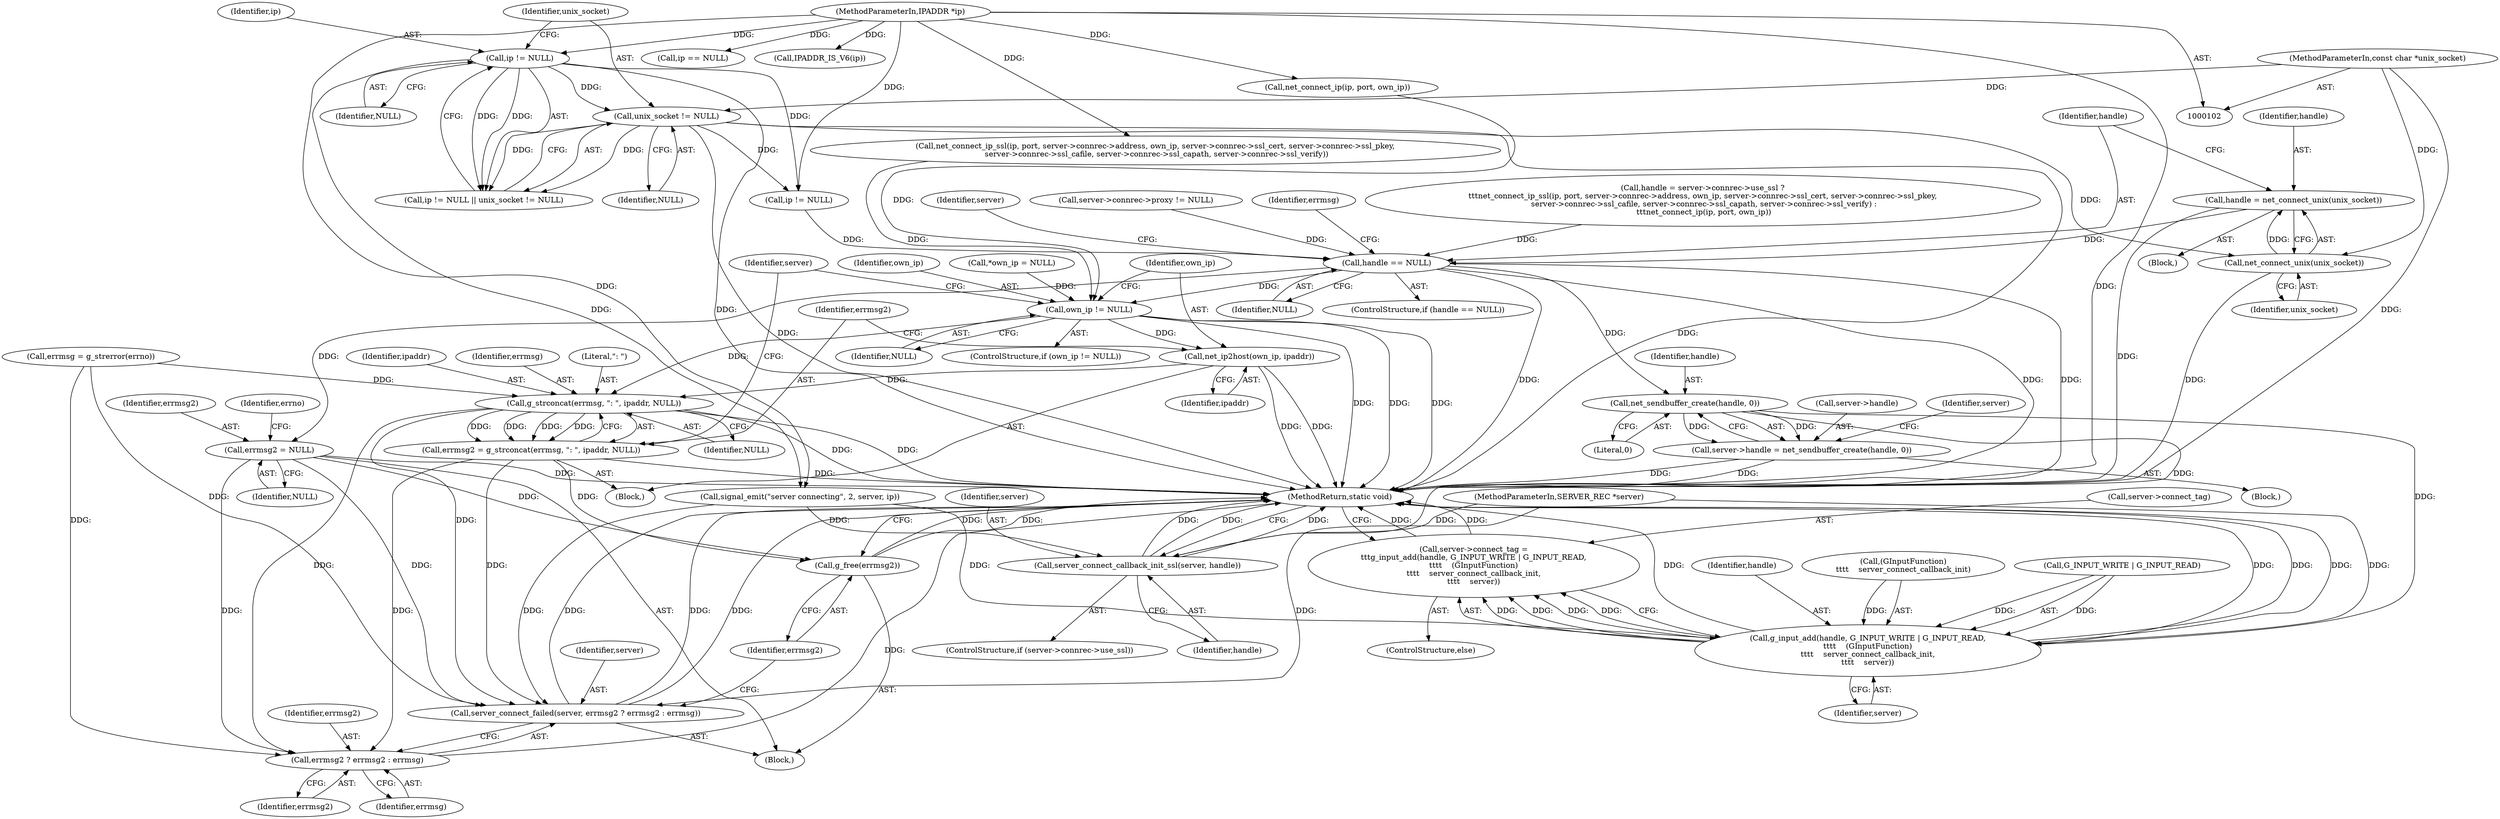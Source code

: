 digraph "0_irssi-proxy_85bbc05b21678e80423815d2ef1dfe26208491ab_3@API" {
"1000229" [label="(Call,handle = net_connect_unix(unix_socket))"];
"1000231" [label="(Call,net_connect_unix(unix_socket))"];
"1000121" [label="(Call,unix_socket != NULL)"];
"1000105" [label="(MethodParameterIn,const char *unix_socket)"];
"1000118" [label="(Call,ip != NULL)"];
"1000104" [label="(MethodParameterIn,IPADDR *ip)"];
"1000234" [label="(Call,handle == NULL)"];
"1000242" [label="(Call,errmsg2 = NULL)"];
"1000290" [label="(Call,server_connect_failed(server, errmsg2 ? errmsg2 : errmsg))"];
"1000292" [label="(Call,errmsg2 ? errmsg2 : errmsg)"];
"1000296" [label="(Call,g_free(errmsg2))"];
"1000251" [label="(Call,own_ip != NULL)"];
"1000255" [label="(Call,net_ip2host(own_ip, ipaddr))"];
"1000260" [label="(Call,g_strconcat(errmsg, \": \", ipaddr, NULL))"];
"1000258" [label="(Call,errmsg2 = g_strconcat(errmsg, \": \", ipaddr, NULL))"];
"1000304" [label="(Call,net_sendbuffer_create(handle, 0))"];
"1000300" [label="(Call,server->handle = net_sendbuffer_create(handle, 0))"];
"1000313" [label="(Call,server_connect_callback_init_ssl(server, handle))"];
"1000321" [label="(Call,g_input_add(handle, G_INPUT_WRITE | G_INPUT_READ,\n\t\t\t\t    (GInputFunction)\n\t\t\t\t    server_connect_callback_init,\n\t\t\t\t    server))"];
"1000317" [label="(Call,server->connect_tag =\n\t\t\tg_input_add(handle, G_INPUT_WRITE | G_INPUT_READ,\n\t\t\t\t    (GInputFunction)\n\t\t\t\t    server_connect_callback_init,\n\t\t\t\t    server))"];
"1000104" [label="(MethodParameterIn,IPADDR *ip)"];
"1000251" [label="(Call,own_ip != NULL)"];
"1000258" [label="(Call,errmsg2 = g_strconcat(errmsg, \": \", ipaddr, NULL))"];
"1000262" [label="(Literal,\": \")"];
"1000317" [label="(Call,server->connect_tag =\n\t\t\tg_input_add(handle, G_INPUT_WRITE | G_INPUT_READ,\n\t\t\t\t    (GInputFunction)\n\t\t\t\t    server_connect_callback_init,\n\t\t\t\t    server))"];
"1000306" [label="(Literal,0)"];
"1000330" [label="(MethodReturn,static void)"];
"1000291" [label="(Identifier,server)"];
"1000236" [label="(Identifier,NULL)"];
"1000117" [label="(Call,ip != NULL || unix_socket != NULL)"];
"1000233" [label="(ControlStructure,if (handle == NULL))"];
"1000267" [label="(Identifier,server)"];
"1000109" [label="(Call,*own_ip = NULL)"];
"1000238" [label="(Call,errmsg = g_strerror(errno))"];
"1000181" [label="(Call,handle = server->connrec->use_ssl ?\n\t\t\tnet_connect_ip_ssl(ip, port, server->connrec->address, own_ip, server->connrec->ssl_cert, server->connrec->ssl_pkey,\n server->connrec->ssl_cafile, server->connrec->ssl_capath, server->connrec->ssl_verify) :\n \t\t\tnet_connect_ip(ip, port, own_ip))"];
"1000321" [label="(Call,g_input_add(handle, G_INPUT_WRITE | G_INPUT_READ,\n\t\t\t\t    (GInputFunction)\n\t\t\t\t    server_connect_callback_init,\n\t\t\t\t    server))"];
"1000228" [label="(Block,)"];
"1000237" [label="(Block,)"];
"1000255" [label="(Call,net_ip2host(own_ip, ipaddr))"];
"1000231" [label="(Call,net_connect_unix(unix_socket))"];
"1000223" [label="(Call,net_connect_ip(ip, port, own_ip))"];
"1000189" [label="(Call,net_connect_ip_ssl(ip, port, server->connrec->address, own_ip, server->connrec->ssl_cert, server->connrec->ssl_pkey,\n server->connrec->ssl_cafile, server->connrec->ssl_capath, server->connrec->ssl_verify))"];
"1000260" [label="(Call,g_strconcat(errmsg, \": \", ipaddr, NULL))"];
"1000315" [label="(Identifier,handle)"];
"1000103" [label="(MethodParameterIn,SERVER_REC *server)"];
"1000290" [label="(Call,server_connect_failed(server, errmsg2 ? errmsg2 : errmsg))"];
"1000302" [label="(Identifier,server)"];
"1000305" [label="(Identifier,handle)"];
"1000119" [label="(Identifier,ip)"];
"1000243" [label="(Identifier,errmsg2)"];
"1000121" [label="(Call,unix_socket != NULL)"];
"1000322" [label="(Identifier,handle)"];
"1000323" [label="(Call,G_INPUT_WRITE | G_INPUT_READ)"];
"1000318" [label="(Call,server->connect_tag)"];
"1000144" [label="(Call,ip == NULL)"];
"1000230" [label="(Identifier,handle)"];
"1000122" [label="(Identifier,unix_socket)"];
"1000296" [label="(Call,g_free(errmsg2))"];
"1000326" [label="(Call,(GInputFunction)\n\t\t\t\t    server_connect_callback_init)"];
"1000304" [label="(Call,net_sendbuffer_create(handle, 0))"];
"1000256" [label="(Identifier,own_ip)"];
"1000124" [label="(Call,signal_emit(\"server connecting\", 2, server, ip))"];
"1000118" [label="(Call,ip != NULL)"];
"1000263" [label="(Identifier,ipaddr)"];
"1000149" [label="(Call,IPADDR_IS_V6(ip))"];
"1000242" [label="(Call,errmsg2 = NULL)"];
"1000257" [label="(Identifier,ipaddr)"];
"1000313" [label="(Call,server_connect_callback_init_ssl(server, handle))"];
"1000294" [label="(Identifier,errmsg2)"];
"1000164" [label="(Call,server->connrec->proxy != NULL)"];
"1000307" [label="(ControlStructure,if (server->connrec->use_ssl))"];
"1000316" [label="(ControlStructure,else)"];
"1000235" [label="(Identifier,handle)"];
"1000297" [label="(Identifier,errmsg2)"];
"1000250" [label="(ControlStructure,if (own_ip != NULL))"];
"1000299" [label="(Block,)"];
"1000259" [label="(Identifier,errmsg2)"];
"1000329" [label="(Identifier,server)"];
"1000247" [label="(Identifier,errno)"];
"1000254" [label="(Block,)"];
"1000293" [label="(Identifier,errmsg2)"];
"1000253" [label="(Identifier,NULL)"];
"1000300" [label="(Call,server->handle = net_sendbuffer_create(handle, 0))"];
"1000261" [label="(Identifier,errmsg)"];
"1000234" [label="(Call,handle == NULL)"];
"1000292" [label="(Call,errmsg2 ? errmsg2 : errmsg)"];
"1000301" [label="(Call,server->handle)"];
"1000229" [label="(Call,handle = net_connect_unix(unix_socket))"];
"1000239" [label="(Identifier,errmsg)"];
"1000310" [label="(Identifier,server)"];
"1000120" [label="(Identifier,NULL)"];
"1000264" [label="(Identifier,NULL)"];
"1000314" [label="(Identifier,server)"];
"1000295" [label="(Identifier,errmsg)"];
"1000123" [label="(Identifier,NULL)"];
"1000232" [label="(Identifier,unix_socket)"];
"1000137" [label="(Call,ip != NULL)"];
"1000105" [label="(MethodParameterIn,const char *unix_socket)"];
"1000244" [label="(Identifier,NULL)"];
"1000252" [label="(Identifier,own_ip)"];
"1000229" -> "1000228"  [label="AST: "];
"1000229" -> "1000231"  [label="CFG: "];
"1000230" -> "1000229"  [label="AST: "];
"1000231" -> "1000229"  [label="AST: "];
"1000235" -> "1000229"  [label="CFG: "];
"1000229" -> "1000330"  [label="DDG: "];
"1000231" -> "1000229"  [label="DDG: "];
"1000229" -> "1000234"  [label="DDG: "];
"1000231" -> "1000232"  [label="CFG: "];
"1000232" -> "1000231"  [label="AST: "];
"1000231" -> "1000330"  [label="DDG: "];
"1000121" -> "1000231"  [label="DDG: "];
"1000105" -> "1000231"  [label="DDG: "];
"1000121" -> "1000117"  [label="AST: "];
"1000121" -> "1000123"  [label="CFG: "];
"1000122" -> "1000121"  [label="AST: "];
"1000123" -> "1000121"  [label="AST: "];
"1000117" -> "1000121"  [label="CFG: "];
"1000121" -> "1000330"  [label="DDG: "];
"1000121" -> "1000330"  [label="DDG: "];
"1000121" -> "1000117"  [label="DDG: "];
"1000121" -> "1000117"  [label="DDG: "];
"1000105" -> "1000121"  [label="DDG: "];
"1000118" -> "1000121"  [label="DDG: "];
"1000121" -> "1000137"  [label="DDG: "];
"1000105" -> "1000102"  [label="AST: "];
"1000105" -> "1000330"  [label="DDG: "];
"1000118" -> "1000117"  [label="AST: "];
"1000118" -> "1000120"  [label="CFG: "];
"1000119" -> "1000118"  [label="AST: "];
"1000120" -> "1000118"  [label="AST: "];
"1000122" -> "1000118"  [label="CFG: "];
"1000117" -> "1000118"  [label="CFG: "];
"1000118" -> "1000330"  [label="DDG: "];
"1000118" -> "1000117"  [label="DDG: "];
"1000118" -> "1000117"  [label="DDG: "];
"1000104" -> "1000118"  [label="DDG: "];
"1000118" -> "1000124"  [label="DDG: "];
"1000118" -> "1000137"  [label="DDG: "];
"1000104" -> "1000102"  [label="AST: "];
"1000104" -> "1000330"  [label="DDG: "];
"1000104" -> "1000124"  [label="DDG: "];
"1000104" -> "1000137"  [label="DDG: "];
"1000104" -> "1000144"  [label="DDG: "];
"1000104" -> "1000149"  [label="DDG: "];
"1000104" -> "1000189"  [label="DDG: "];
"1000104" -> "1000223"  [label="DDG: "];
"1000234" -> "1000233"  [label="AST: "];
"1000234" -> "1000236"  [label="CFG: "];
"1000235" -> "1000234"  [label="AST: "];
"1000236" -> "1000234"  [label="AST: "];
"1000239" -> "1000234"  [label="CFG: "];
"1000302" -> "1000234"  [label="CFG: "];
"1000234" -> "1000330"  [label="DDG: "];
"1000234" -> "1000330"  [label="DDG: "];
"1000234" -> "1000330"  [label="DDG: "];
"1000181" -> "1000234"  [label="DDG: "];
"1000137" -> "1000234"  [label="DDG: "];
"1000164" -> "1000234"  [label="DDG: "];
"1000234" -> "1000242"  [label="DDG: "];
"1000234" -> "1000251"  [label="DDG: "];
"1000234" -> "1000304"  [label="DDG: "];
"1000242" -> "1000237"  [label="AST: "];
"1000242" -> "1000244"  [label="CFG: "];
"1000243" -> "1000242"  [label="AST: "];
"1000244" -> "1000242"  [label="AST: "];
"1000247" -> "1000242"  [label="CFG: "];
"1000242" -> "1000330"  [label="DDG: "];
"1000242" -> "1000290"  [label="DDG: "];
"1000242" -> "1000292"  [label="DDG: "];
"1000242" -> "1000296"  [label="DDG: "];
"1000290" -> "1000237"  [label="AST: "];
"1000290" -> "1000292"  [label="CFG: "];
"1000291" -> "1000290"  [label="AST: "];
"1000292" -> "1000290"  [label="AST: "];
"1000297" -> "1000290"  [label="CFG: "];
"1000290" -> "1000330"  [label="DDG: "];
"1000290" -> "1000330"  [label="DDG: "];
"1000290" -> "1000330"  [label="DDG: "];
"1000124" -> "1000290"  [label="DDG: "];
"1000103" -> "1000290"  [label="DDG: "];
"1000258" -> "1000290"  [label="DDG: "];
"1000238" -> "1000290"  [label="DDG: "];
"1000260" -> "1000290"  [label="DDG: "];
"1000292" -> "1000294"  [label="CFG: "];
"1000292" -> "1000295"  [label="CFG: "];
"1000293" -> "1000292"  [label="AST: "];
"1000294" -> "1000292"  [label="AST: "];
"1000295" -> "1000292"  [label="AST: "];
"1000292" -> "1000330"  [label="DDG: "];
"1000258" -> "1000292"  [label="DDG: "];
"1000238" -> "1000292"  [label="DDG: "];
"1000260" -> "1000292"  [label="DDG: "];
"1000296" -> "1000237"  [label="AST: "];
"1000296" -> "1000297"  [label="CFG: "];
"1000297" -> "1000296"  [label="AST: "];
"1000330" -> "1000296"  [label="CFG: "];
"1000296" -> "1000330"  [label="DDG: "];
"1000296" -> "1000330"  [label="DDG: "];
"1000258" -> "1000296"  [label="DDG: "];
"1000251" -> "1000250"  [label="AST: "];
"1000251" -> "1000253"  [label="CFG: "];
"1000252" -> "1000251"  [label="AST: "];
"1000253" -> "1000251"  [label="AST: "];
"1000256" -> "1000251"  [label="CFG: "];
"1000267" -> "1000251"  [label="CFG: "];
"1000251" -> "1000330"  [label="DDG: "];
"1000251" -> "1000330"  [label="DDG: "];
"1000251" -> "1000330"  [label="DDG: "];
"1000223" -> "1000251"  [label="DDG: "];
"1000189" -> "1000251"  [label="DDG: "];
"1000109" -> "1000251"  [label="DDG: "];
"1000251" -> "1000255"  [label="DDG: "];
"1000251" -> "1000260"  [label="DDG: "];
"1000255" -> "1000254"  [label="AST: "];
"1000255" -> "1000257"  [label="CFG: "];
"1000256" -> "1000255"  [label="AST: "];
"1000257" -> "1000255"  [label="AST: "];
"1000259" -> "1000255"  [label="CFG: "];
"1000255" -> "1000330"  [label="DDG: "];
"1000255" -> "1000330"  [label="DDG: "];
"1000255" -> "1000260"  [label="DDG: "];
"1000260" -> "1000258"  [label="AST: "];
"1000260" -> "1000264"  [label="CFG: "];
"1000261" -> "1000260"  [label="AST: "];
"1000262" -> "1000260"  [label="AST: "];
"1000263" -> "1000260"  [label="AST: "];
"1000264" -> "1000260"  [label="AST: "];
"1000258" -> "1000260"  [label="CFG: "];
"1000260" -> "1000330"  [label="DDG: "];
"1000260" -> "1000330"  [label="DDG: "];
"1000260" -> "1000258"  [label="DDG: "];
"1000260" -> "1000258"  [label="DDG: "];
"1000260" -> "1000258"  [label="DDG: "];
"1000260" -> "1000258"  [label="DDG: "];
"1000238" -> "1000260"  [label="DDG: "];
"1000258" -> "1000254"  [label="AST: "];
"1000259" -> "1000258"  [label="AST: "];
"1000267" -> "1000258"  [label="CFG: "];
"1000258" -> "1000330"  [label="DDG: "];
"1000304" -> "1000300"  [label="AST: "];
"1000304" -> "1000306"  [label="CFG: "];
"1000305" -> "1000304"  [label="AST: "];
"1000306" -> "1000304"  [label="AST: "];
"1000300" -> "1000304"  [label="CFG: "];
"1000304" -> "1000300"  [label="DDG: "];
"1000304" -> "1000300"  [label="DDG: "];
"1000304" -> "1000313"  [label="DDG: "];
"1000304" -> "1000321"  [label="DDG: "];
"1000300" -> "1000299"  [label="AST: "];
"1000301" -> "1000300"  [label="AST: "];
"1000310" -> "1000300"  [label="CFG: "];
"1000300" -> "1000330"  [label="DDG: "];
"1000300" -> "1000330"  [label="DDG: "];
"1000313" -> "1000307"  [label="AST: "];
"1000313" -> "1000315"  [label="CFG: "];
"1000314" -> "1000313"  [label="AST: "];
"1000315" -> "1000313"  [label="AST: "];
"1000330" -> "1000313"  [label="CFG: "];
"1000313" -> "1000330"  [label="DDG: "];
"1000313" -> "1000330"  [label="DDG: "];
"1000313" -> "1000330"  [label="DDG: "];
"1000124" -> "1000313"  [label="DDG: "];
"1000103" -> "1000313"  [label="DDG: "];
"1000321" -> "1000317"  [label="AST: "];
"1000321" -> "1000329"  [label="CFG: "];
"1000322" -> "1000321"  [label="AST: "];
"1000323" -> "1000321"  [label="AST: "];
"1000326" -> "1000321"  [label="AST: "];
"1000329" -> "1000321"  [label="AST: "];
"1000317" -> "1000321"  [label="CFG: "];
"1000321" -> "1000330"  [label="DDG: "];
"1000321" -> "1000330"  [label="DDG: "];
"1000321" -> "1000330"  [label="DDG: "];
"1000321" -> "1000330"  [label="DDG: "];
"1000321" -> "1000317"  [label="DDG: "];
"1000321" -> "1000317"  [label="DDG: "];
"1000321" -> "1000317"  [label="DDG: "];
"1000321" -> "1000317"  [label="DDG: "];
"1000323" -> "1000321"  [label="DDG: "];
"1000323" -> "1000321"  [label="DDG: "];
"1000326" -> "1000321"  [label="DDG: "];
"1000124" -> "1000321"  [label="DDG: "];
"1000103" -> "1000321"  [label="DDG: "];
"1000317" -> "1000316"  [label="AST: "];
"1000318" -> "1000317"  [label="AST: "];
"1000330" -> "1000317"  [label="CFG: "];
"1000317" -> "1000330"  [label="DDG: "];
"1000317" -> "1000330"  [label="DDG: "];
}
